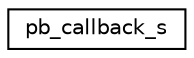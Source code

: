 digraph "Graphical Class Hierarchy"
{
 // LATEX_PDF_SIZE
  edge [fontname="Helvetica",fontsize="10",labelfontname="Helvetica",labelfontsize="10"];
  node [fontname="Helvetica",fontsize="10",shape=record];
  rankdir="LR";
  Node0 [label="pb_callback_s",height=0.2,width=0.4,color="black", fillcolor="white", style="filled",URL="$structpb__callback__s.html",tooltip=" "];
}
